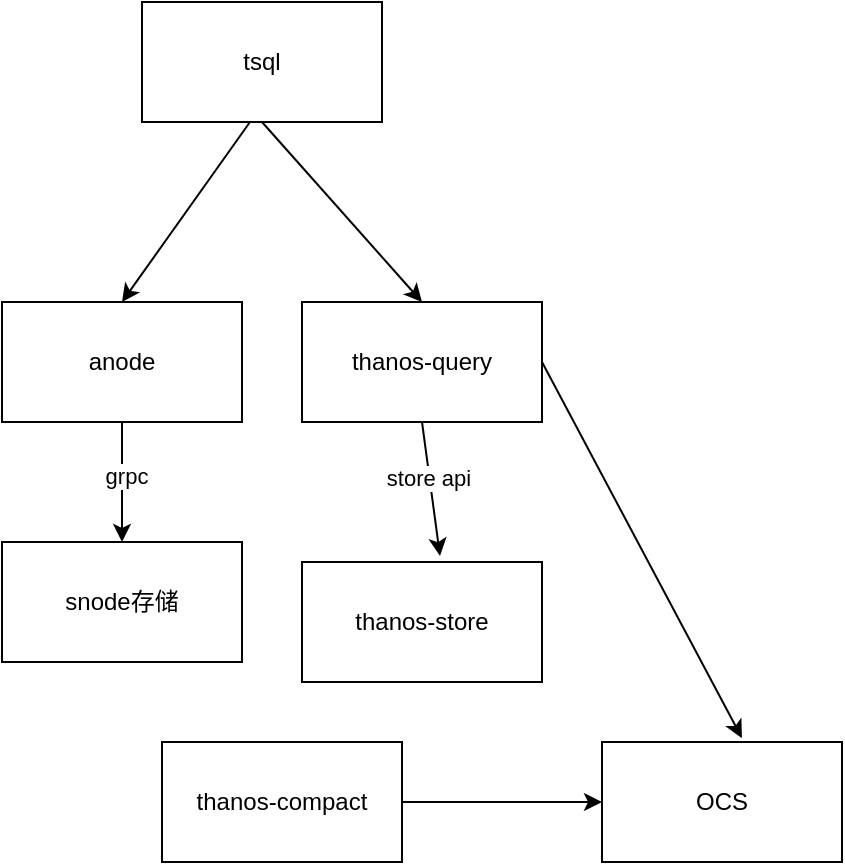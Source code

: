 <mxfile version="21.6.1" type="github">
  <diagram name="第 1 页" id="yHBMxFlUSX2MlfSCqrbp">
    <mxGraphModel dx="1674" dy="884" grid="1" gridSize="10" guides="1" tooltips="1" connect="1" arrows="1" fold="1" page="1" pageScale="1" pageWidth="827" pageHeight="1169" math="0" shadow="0">
      <root>
        <mxCell id="0" />
        <mxCell id="1" parent="0" />
        <mxCell id="EsOgVO5uXjzXIoeNXMzV-1" value="snode存储" style="rounded=0;whiteSpace=wrap;html=1;" vertex="1" parent="1">
          <mxGeometry x="260" y="500" width="120" height="60" as="geometry" />
        </mxCell>
        <mxCell id="EsOgVO5uXjzXIoeNXMzV-2" value="anode" style="rounded=0;whiteSpace=wrap;html=1;" vertex="1" parent="1">
          <mxGeometry x="260" y="380" width="120" height="60" as="geometry" />
        </mxCell>
        <mxCell id="EsOgVO5uXjzXIoeNXMzV-3" value="tsql" style="rounded=0;whiteSpace=wrap;html=1;" vertex="1" parent="1">
          <mxGeometry x="330" y="230" width="120" height="60" as="geometry" />
        </mxCell>
        <mxCell id="EsOgVO5uXjzXIoeNXMzV-4" value="thanos-query" style="rounded=0;whiteSpace=wrap;html=1;" vertex="1" parent="1">
          <mxGeometry x="410" y="380" width="120" height="60" as="geometry" />
        </mxCell>
        <mxCell id="EsOgVO5uXjzXIoeNXMzV-5" value="thanos-store" style="rounded=0;whiteSpace=wrap;html=1;" vertex="1" parent="1">
          <mxGeometry x="410" y="510" width="120" height="60" as="geometry" />
        </mxCell>
        <mxCell id="EsOgVO5uXjzXIoeNXMzV-6" value="OCS" style="rounded=0;whiteSpace=wrap;html=1;" vertex="1" parent="1">
          <mxGeometry x="560" y="600" width="120" height="60" as="geometry" />
        </mxCell>
        <mxCell id="EsOgVO5uXjzXIoeNXMzV-7" value="" style="endArrow=classic;html=1;rounded=0;entryX=0.575;entryY=-0.05;entryDx=0;entryDy=0;entryPerimeter=0;exitX=0.5;exitY=1;exitDx=0;exitDy=0;" edge="1" parent="1" source="EsOgVO5uXjzXIoeNXMzV-4" target="EsOgVO5uXjzXIoeNXMzV-5">
          <mxGeometry width="50" height="50" relative="1" as="geometry">
            <mxPoint x="550" y="480" as="sourcePoint" />
            <mxPoint x="640" y="370" as="targetPoint" />
          </mxGeometry>
        </mxCell>
        <mxCell id="EsOgVO5uXjzXIoeNXMzV-15" value="store api" style="edgeLabel;html=1;align=center;verticalAlign=middle;resizable=0;points=[];" vertex="1" connectable="0" parent="EsOgVO5uXjzXIoeNXMzV-7">
          <mxGeometry x="-0.167" y="-1" relative="1" as="geometry">
            <mxPoint as="offset" />
          </mxGeometry>
        </mxCell>
        <mxCell id="EsOgVO5uXjzXIoeNXMzV-8" value="" style="endArrow=classic;html=1;rounded=0;exitX=0.5;exitY=1;exitDx=0;exitDy=0;entryX=0.5;entryY=0;entryDx=0;entryDy=0;" edge="1" parent="1" source="EsOgVO5uXjzXIoeNXMzV-3" target="EsOgVO5uXjzXIoeNXMzV-4">
          <mxGeometry width="50" height="50" relative="1" as="geometry">
            <mxPoint x="550" y="480" as="sourcePoint" />
            <mxPoint x="600" y="430" as="targetPoint" />
          </mxGeometry>
        </mxCell>
        <mxCell id="EsOgVO5uXjzXIoeNXMzV-9" value="" style="endArrow=classic;html=1;rounded=0;entryX=0.5;entryY=0;entryDx=0;entryDy=0;exitX=0.45;exitY=1;exitDx=0;exitDy=0;exitPerimeter=0;" edge="1" parent="1" source="EsOgVO5uXjzXIoeNXMzV-3" target="EsOgVO5uXjzXIoeNXMzV-2">
          <mxGeometry width="50" height="50" relative="1" as="geometry">
            <mxPoint x="210" y="380" as="sourcePoint" />
            <mxPoint x="260" y="330" as="targetPoint" />
          </mxGeometry>
        </mxCell>
        <mxCell id="EsOgVO5uXjzXIoeNXMzV-10" value="" style="endArrow=classic;html=1;rounded=0;exitX=0.5;exitY=1;exitDx=0;exitDy=0;entryX=0.5;entryY=0;entryDx=0;entryDy=0;" edge="1" parent="1" source="EsOgVO5uXjzXIoeNXMzV-2" target="EsOgVO5uXjzXIoeNXMzV-1">
          <mxGeometry width="50" height="50" relative="1" as="geometry">
            <mxPoint x="550" y="480" as="sourcePoint" />
            <mxPoint x="600" y="430" as="targetPoint" />
          </mxGeometry>
        </mxCell>
        <mxCell id="EsOgVO5uXjzXIoeNXMzV-14" value="grpc" style="edgeLabel;html=1;align=center;verticalAlign=middle;resizable=0;points=[];" vertex="1" connectable="0" parent="EsOgVO5uXjzXIoeNXMzV-10">
          <mxGeometry x="-0.12" y="2" relative="1" as="geometry">
            <mxPoint as="offset" />
          </mxGeometry>
        </mxCell>
        <mxCell id="EsOgVO5uXjzXIoeNXMzV-11" value="thanos-compact" style="rounded=0;whiteSpace=wrap;html=1;" vertex="1" parent="1">
          <mxGeometry x="340" y="600" width="120" height="60" as="geometry" />
        </mxCell>
        <mxCell id="EsOgVO5uXjzXIoeNXMzV-12" value="" style="endArrow=classic;html=1;rounded=0;exitX=1;exitY=0.5;exitDx=0;exitDy=0;entryX=0;entryY=0.5;entryDx=0;entryDy=0;" edge="1" parent="1" source="EsOgVO5uXjzXIoeNXMzV-11" target="EsOgVO5uXjzXIoeNXMzV-6">
          <mxGeometry width="50" height="50" relative="1" as="geometry">
            <mxPoint x="550" y="480" as="sourcePoint" />
            <mxPoint x="600" y="430" as="targetPoint" />
          </mxGeometry>
        </mxCell>
        <mxCell id="EsOgVO5uXjzXIoeNXMzV-13" value="" style="endArrow=classic;html=1;rounded=0;entryX=0.583;entryY=-0.033;entryDx=0;entryDy=0;entryPerimeter=0;exitX=1;exitY=0.5;exitDx=0;exitDy=0;" edge="1" parent="1" source="EsOgVO5uXjzXIoeNXMzV-4" target="EsOgVO5uXjzXIoeNXMzV-6">
          <mxGeometry width="50" height="50" relative="1" as="geometry">
            <mxPoint x="540" y="450" as="sourcePoint" />
            <mxPoint x="590" y="400" as="targetPoint" />
          </mxGeometry>
        </mxCell>
      </root>
    </mxGraphModel>
  </diagram>
</mxfile>
